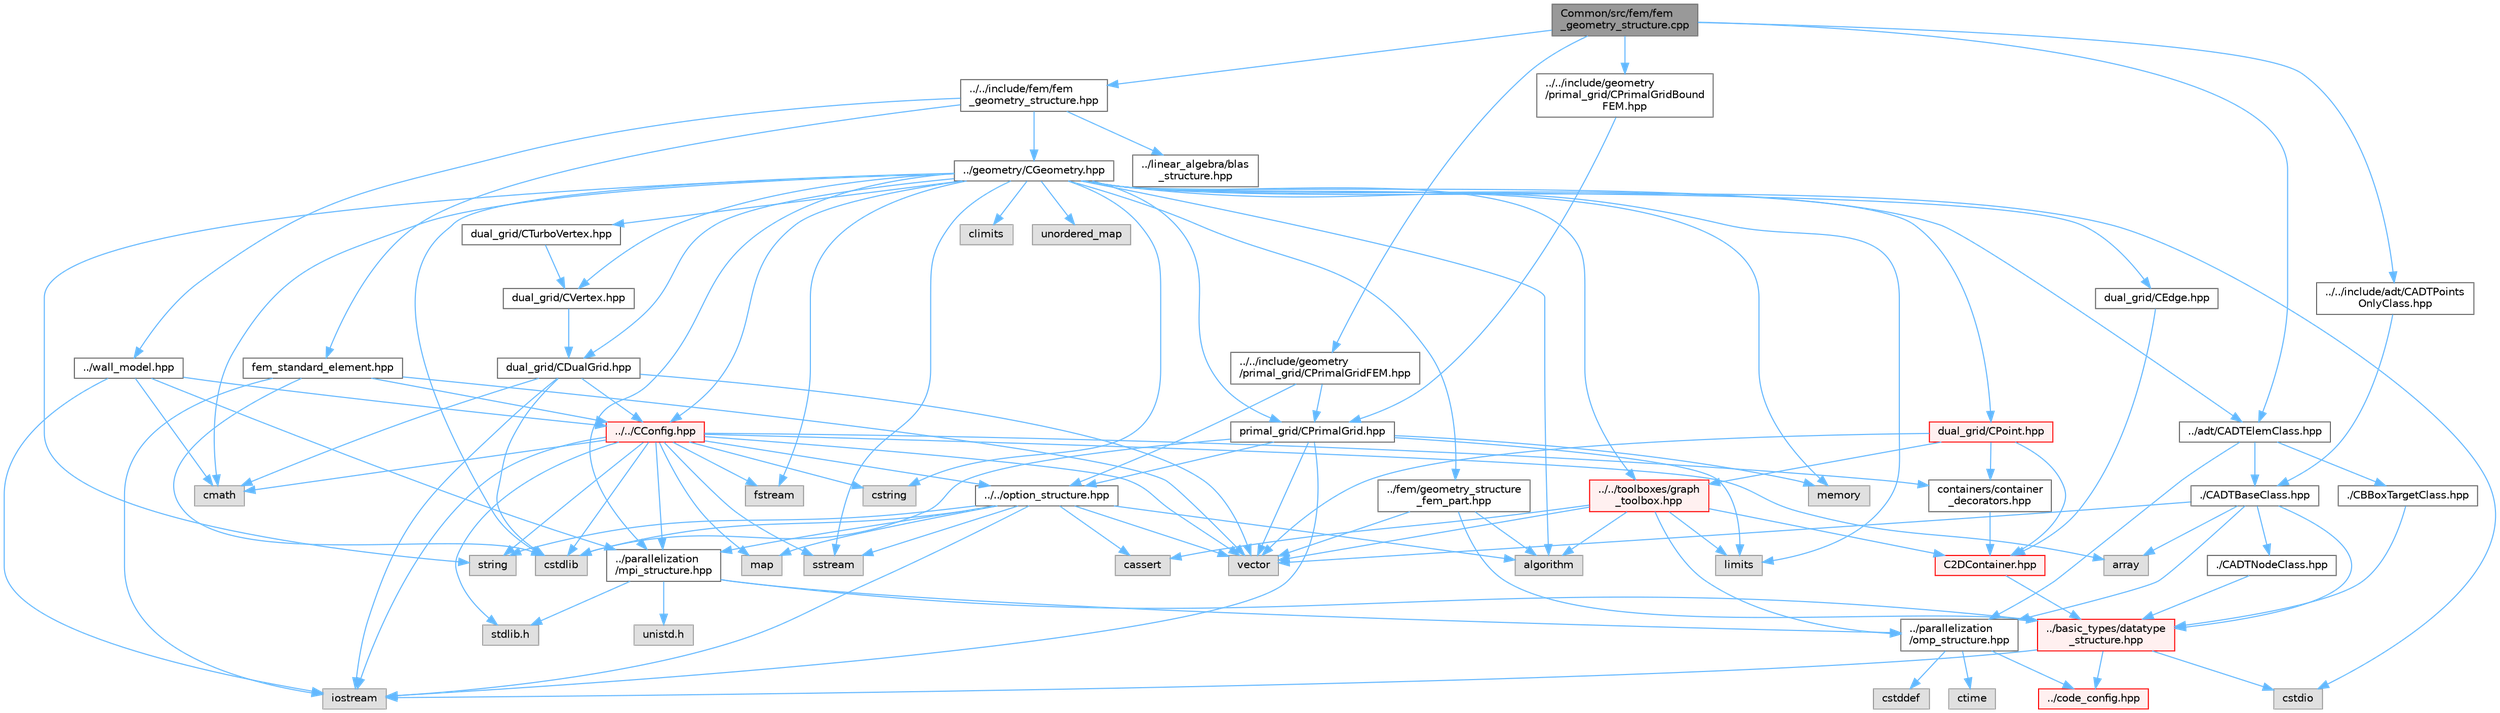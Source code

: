 digraph "Common/src/fem/fem_geometry_structure.cpp"
{
 // LATEX_PDF_SIZE
  bgcolor="transparent";
  edge [fontname=Helvetica,fontsize=10,labelfontname=Helvetica,labelfontsize=10];
  node [fontname=Helvetica,fontsize=10,shape=box,height=0.2,width=0.4];
  Node1 [id="Node000001",label="Common/src/fem/fem\l_geometry_structure.cpp",height=0.2,width=0.4,color="gray40", fillcolor="grey60", style="filled", fontcolor="black",tooltip="Functions for creating the primal grid for the FEM solver."];
  Node1 -> Node2 [id="edge1_Node000001_Node000002",color="steelblue1",style="solid",tooltip=" "];
  Node2 [id="Node000002",label="../../include/fem/fem\l_geometry_structure.hpp",height=0.2,width=0.4,color="grey40", fillcolor="white", style="filled",URL="$fem__geometry__structure_8hpp.html",tooltip="Headers of the main subroutines for creating the geometrical structure for the FEM solver...."];
  Node2 -> Node3 [id="edge2_Node000002_Node000003",color="steelblue1",style="solid",tooltip=" "];
  Node3 [id="Node000003",label="../geometry/CGeometry.hpp",height=0.2,width=0.4,color="grey40", fillcolor="white", style="filled",URL="$CGeometry_8hpp.html",tooltip="Headers of the main subroutines for creating the geometrical structure. The subroutines and functions..."];
  Node3 -> Node4 [id="edge3_Node000003_Node000004",color="steelblue1",style="solid",tooltip=" "];
  Node4 [id="Node000004",label="limits",height=0.2,width=0.4,color="grey60", fillcolor="#E0E0E0", style="filled",tooltip=" "];
  Node3 -> Node5 [id="edge4_Node000003_Node000005",color="steelblue1",style="solid",tooltip=" "];
  Node5 [id="Node000005",label="../parallelization\l/mpi_structure.hpp",height=0.2,width=0.4,color="grey40", fillcolor="white", style="filled",URL="$mpi__structure_8hpp.html",tooltip="Headers of the mpi interface for generalized datatypes. The subroutines and functions are in the mpi_..."];
  Node5 -> Node6 [id="edge5_Node000005_Node000006",color="steelblue1",style="solid",tooltip=" "];
  Node6 [id="Node000006",label="stdlib.h",height=0.2,width=0.4,color="grey60", fillcolor="#E0E0E0", style="filled",tooltip=" "];
  Node5 -> Node7 [id="edge6_Node000005_Node000007",color="steelblue1",style="solid",tooltip=" "];
  Node7 [id="Node000007",label="../basic_types/datatype\l_structure.hpp",height=0.2,width=0.4,color="red", fillcolor="#FFF0F0", style="filled",URL="$datatype__structure_8hpp.html",tooltip="Headers for generalized datatypes, defines an interface for AD types."];
  Node7 -> Node8 [id="edge7_Node000007_Node000008",color="steelblue1",style="solid",tooltip=" "];
  Node8 [id="Node000008",label="iostream",height=0.2,width=0.4,color="grey60", fillcolor="#E0E0E0", style="filled",tooltip=" "];
  Node7 -> Node10 [id="edge8_Node000007_Node000010",color="steelblue1",style="solid",tooltip=" "];
  Node10 [id="Node000010",label="cstdio",height=0.2,width=0.4,color="grey60", fillcolor="#E0E0E0", style="filled",tooltip=" "];
  Node7 -> Node11 [id="edge9_Node000007_Node000011",color="steelblue1",style="solid",tooltip=" "];
  Node11 [id="Node000011",label="../code_config.hpp",height=0.2,width=0.4,color="red", fillcolor="#FFF0F0", style="filled",URL="$code__config_8hpp.html",tooltip="Header file for collecting common macros, definitions and type configurations."];
  Node5 -> Node17 [id="edge10_Node000005_Node000017",color="steelblue1",style="solid",tooltip=" "];
  Node17 [id="Node000017",label="unistd.h",height=0.2,width=0.4,color="grey60", fillcolor="#E0E0E0", style="filled",tooltip=" "];
  Node5 -> Node14 [id="edge11_Node000005_Node000014",color="steelblue1",style="solid",tooltip=" "];
  Node14 [id="Node000014",label="../parallelization\l/omp_structure.hpp",height=0.2,width=0.4,color="grey40", fillcolor="white", style="filled",URL="$omp__structure_8hpp.html",tooltip="OpenMP interface header, provides compatibility functions if the code is built without OpenMP support..."];
  Node14 -> Node15 [id="edge12_Node000014_Node000015",color="steelblue1",style="solid",tooltip=" "];
  Node15 [id="Node000015",label="cstddef",height=0.2,width=0.4,color="grey60", fillcolor="#E0E0E0", style="filled",tooltip=" "];
  Node14 -> Node11 [id="edge13_Node000014_Node000011",color="steelblue1",style="solid",tooltip=" "];
  Node14 -> Node16 [id="edge14_Node000014_Node000016",color="steelblue1",style="solid",tooltip=" "];
  Node16 [id="Node000016",label="ctime",height=0.2,width=0.4,color="grey60", fillcolor="#E0E0E0", style="filled",tooltip=" "];
  Node3 -> Node18 [id="edge15_Node000003_Node000018",color="steelblue1",style="solid",tooltip=" "];
  Node18 [id="Node000018",label="string",height=0.2,width=0.4,color="grey60", fillcolor="#E0E0E0", style="filled",tooltip=" "];
  Node3 -> Node19 [id="edge16_Node000003_Node000019",color="steelblue1",style="solid",tooltip=" "];
  Node19 [id="Node000019",label="fstream",height=0.2,width=0.4,color="grey60", fillcolor="#E0E0E0", style="filled",tooltip=" "];
  Node3 -> Node20 [id="edge17_Node000003_Node000020",color="steelblue1",style="solid",tooltip=" "];
  Node20 [id="Node000020",label="sstream",height=0.2,width=0.4,color="grey60", fillcolor="#E0E0E0", style="filled",tooltip=" "];
  Node3 -> Node21 [id="edge18_Node000003_Node000021",color="steelblue1",style="solid",tooltip=" "];
  Node21 [id="Node000021",label="cmath",height=0.2,width=0.4,color="grey60", fillcolor="#E0E0E0", style="filled",tooltip=" "];
  Node3 -> Node22 [id="edge19_Node000003_Node000022",color="steelblue1",style="solid",tooltip=" "];
  Node22 [id="Node000022",label="algorithm",height=0.2,width=0.4,color="grey60", fillcolor="#E0E0E0", style="filled",tooltip=" "];
  Node3 -> Node23 [id="edge20_Node000003_Node000023",color="steelblue1",style="solid",tooltip=" "];
  Node23 [id="Node000023",label="cstring",height=0.2,width=0.4,color="grey60", fillcolor="#E0E0E0", style="filled",tooltip=" "];
  Node3 -> Node10 [id="edge21_Node000003_Node000010",color="steelblue1",style="solid",tooltip=" "];
  Node3 -> Node24 [id="edge22_Node000003_Node000024",color="steelblue1",style="solid",tooltip=" "];
  Node24 [id="Node000024",label="cstdlib",height=0.2,width=0.4,color="grey60", fillcolor="#E0E0E0", style="filled",tooltip=" "];
  Node3 -> Node25 [id="edge23_Node000003_Node000025",color="steelblue1",style="solid",tooltip=" "];
  Node25 [id="Node000025",label="climits",height=0.2,width=0.4,color="grey60", fillcolor="#E0E0E0", style="filled",tooltip=" "];
  Node3 -> Node26 [id="edge24_Node000003_Node000026",color="steelblue1",style="solid",tooltip=" "];
  Node26 [id="Node000026",label="memory",height=0.2,width=0.4,color="grey60", fillcolor="#E0E0E0", style="filled",tooltip=" "];
  Node3 -> Node27 [id="edge25_Node000003_Node000027",color="steelblue1",style="solid",tooltip=" "];
  Node27 [id="Node000027",label="unordered_map",height=0.2,width=0.4,color="grey60", fillcolor="#E0E0E0", style="filled",tooltip=" "];
  Node3 -> Node28 [id="edge26_Node000003_Node000028",color="steelblue1",style="solid",tooltip=" "];
  Node28 [id="Node000028",label="primal_grid/CPrimalGrid.hpp",height=0.2,width=0.4,color="grey40", fillcolor="white", style="filled",URL="$CPrimalGrid_8hpp.html",tooltip="Headers of the main subroutines for storing the primal grid structure. The subroutines and functions ..."];
  Node28 -> Node8 [id="edge27_Node000028_Node000008",color="steelblue1",style="solid",tooltip=" "];
  Node28 -> Node29 [id="edge28_Node000028_Node000029",color="steelblue1",style="solid",tooltip=" "];
  Node29 [id="Node000029",label="vector",height=0.2,width=0.4,color="grey60", fillcolor="#E0E0E0", style="filled",tooltip=" "];
  Node28 -> Node4 [id="edge29_Node000028_Node000004",color="steelblue1",style="solid",tooltip=" "];
  Node28 -> Node24 [id="edge30_Node000028_Node000024",color="steelblue1",style="solid",tooltip=" "];
  Node28 -> Node26 [id="edge31_Node000028_Node000026",color="steelblue1",style="solid",tooltip=" "];
  Node28 -> Node30 [id="edge32_Node000028_Node000030",color="steelblue1",style="solid",tooltip=" "];
  Node30 [id="Node000030",label="../../option_structure.hpp",height=0.2,width=0.4,color="grey40", fillcolor="white", style="filled",URL="$option__structure_8hpp.html",tooltip="Defines classes for referencing options for easy input in CConfig."];
  Node30 -> Node5 [id="edge33_Node000030_Node000005",color="steelblue1",style="solid",tooltip=" "];
  Node30 -> Node8 [id="edge34_Node000030_Node000008",color="steelblue1",style="solid",tooltip=" "];
  Node30 -> Node20 [id="edge35_Node000030_Node000020",color="steelblue1",style="solid",tooltip=" "];
  Node30 -> Node18 [id="edge36_Node000030_Node000018",color="steelblue1",style="solid",tooltip=" "];
  Node30 -> Node29 [id="edge37_Node000030_Node000029",color="steelblue1",style="solid",tooltip=" "];
  Node30 -> Node31 [id="edge38_Node000030_Node000031",color="steelblue1",style="solid",tooltip=" "];
  Node31 [id="Node000031",label="map",height=0.2,width=0.4,color="grey60", fillcolor="#E0E0E0", style="filled",tooltip=" "];
  Node30 -> Node24 [id="edge39_Node000030_Node000024",color="steelblue1",style="solid",tooltip=" "];
  Node30 -> Node22 [id="edge40_Node000030_Node000022",color="steelblue1",style="solid",tooltip=" "];
  Node30 -> Node32 [id="edge41_Node000030_Node000032",color="steelblue1",style="solid",tooltip=" "];
  Node32 [id="Node000032",label="cassert",height=0.2,width=0.4,color="grey60", fillcolor="#E0E0E0", style="filled",tooltip=" "];
  Node3 -> Node33 [id="edge42_Node000003_Node000033",color="steelblue1",style="solid",tooltip=" "];
  Node33 [id="Node000033",label="dual_grid/CDualGrid.hpp",height=0.2,width=0.4,color="grey40", fillcolor="white", style="filled",URL="$CDualGrid_8hpp.html",tooltip="Headers of the main subroutines for doing the complete dual grid structure. The subroutines and funct..."];
  Node33 -> Node21 [id="edge43_Node000033_Node000021",color="steelblue1",style="solid",tooltip=" "];
  Node33 -> Node8 [id="edge44_Node000033_Node000008",color="steelblue1",style="solid",tooltip=" "];
  Node33 -> Node24 [id="edge45_Node000033_Node000024",color="steelblue1",style="solid",tooltip=" "];
  Node33 -> Node29 [id="edge46_Node000033_Node000029",color="steelblue1",style="solid",tooltip=" "];
  Node33 -> Node34 [id="edge47_Node000033_Node000034",color="steelblue1",style="solid",tooltip=" "];
  Node34 [id="Node000034",label="../../CConfig.hpp",height=0.2,width=0.4,color="red", fillcolor="#FFF0F0", style="filled",URL="$CConfig_8hpp.html",tooltip="All the information about the definition of the physical problem. The subroutines and functions are i..."];
  Node34 -> Node5 [id="edge48_Node000034_Node000005",color="steelblue1",style="solid",tooltip=" "];
  Node34 -> Node8 [id="edge49_Node000034_Node000008",color="steelblue1",style="solid",tooltip=" "];
  Node34 -> Node24 [id="edge50_Node000034_Node000024",color="steelblue1",style="solid",tooltip=" "];
  Node34 -> Node19 [id="edge51_Node000034_Node000019",color="steelblue1",style="solid",tooltip=" "];
  Node34 -> Node20 [id="edge52_Node000034_Node000020",color="steelblue1",style="solid",tooltip=" "];
  Node34 -> Node18 [id="edge53_Node000034_Node000018",color="steelblue1",style="solid",tooltip=" "];
  Node34 -> Node23 [id="edge54_Node000034_Node000023",color="steelblue1",style="solid",tooltip=" "];
  Node34 -> Node29 [id="edge55_Node000034_Node000029",color="steelblue1",style="solid",tooltip=" "];
  Node34 -> Node35 [id="edge56_Node000034_Node000035",color="steelblue1",style="solid",tooltip=" "];
  Node35 [id="Node000035",label="array",height=0.2,width=0.4,color="grey60", fillcolor="#E0E0E0", style="filled",tooltip=" "];
  Node34 -> Node6 [id="edge57_Node000034_Node000006",color="steelblue1",style="solid",tooltip=" "];
  Node34 -> Node21 [id="edge58_Node000034_Node000021",color="steelblue1",style="solid",tooltip=" "];
  Node34 -> Node31 [id="edge59_Node000034_Node000031",color="steelblue1",style="solid",tooltip=" "];
  Node34 -> Node30 [id="edge60_Node000034_Node000030",color="steelblue1",style="solid",tooltip=" "];
  Node34 -> Node37 [id="edge61_Node000034_Node000037",color="steelblue1",style="solid",tooltip=" "];
  Node37 [id="Node000037",label="containers/container\l_decorators.hpp",height=0.2,width=0.4,color="grey40", fillcolor="white", style="filled",URL="$container__decorators_8hpp.html",tooltip="Collection of small classes that decorate C2DContainer to augment its functionality,..."];
  Node37 -> Node38 [id="edge62_Node000037_Node000038",color="steelblue1",style="solid",tooltip=" "];
  Node38 [id="Node000038",label="C2DContainer.hpp",height=0.2,width=0.4,color="red", fillcolor="#FFF0F0", style="filled",URL="$C2DContainer_8hpp.html",tooltip="A templated vector/matrix object."];
  Node38 -> Node7 [id="edge63_Node000038_Node000007",color="steelblue1",style="solid",tooltip=" "];
  Node3 -> Node47 [id="edge64_Node000003_Node000047",color="steelblue1",style="solid",tooltip=" "];
  Node47 [id="Node000047",label="dual_grid/CPoint.hpp",height=0.2,width=0.4,color="red", fillcolor="#FFF0F0", style="filled",URL="$CPoint_8hpp.html",tooltip="Declaration of the point class that stores geometric and adjacency information for dual control volum..."];
  Node47 -> Node38 [id="edge65_Node000047_Node000038",color="steelblue1",style="solid",tooltip=" "];
  Node47 -> Node37 [id="edge66_Node000047_Node000037",color="steelblue1",style="solid",tooltip=" "];
  Node47 -> Node48 [id="edge67_Node000047_Node000048",color="steelblue1",style="solid",tooltip=" "];
  Node48 [id="Node000048",label="../../toolboxes/graph\l_toolbox.hpp",height=0.2,width=0.4,color="red", fillcolor="#FFF0F0", style="filled",URL="$graph__toolbox_8hpp.html",tooltip="Functions and classes to build/represent sparse graphs or sparse patterns."];
  Node48 -> Node38 [id="edge68_Node000048_Node000038",color="steelblue1",style="solid",tooltip=" "];
  Node48 -> Node14 [id="edge69_Node000048_Node000014",color="steelblue1",style="solid",tooltip=" "];
  Node48 -> Node29 [id="edge70_Node000048_Node000029",color="steelblue1",style="solid",tooltip=" "];
  Node48 -> Node4 [id="edge71_Node000048_Node000004",color="steelblue1",style="solid",tooltip=" "];
  Node48 -> Node32 [id="edge72_Node000048_Node000032",color="steelblue1",style="solid",tooltip=" "];
  Node48 -> Node22 [id="edge73_Node000048_Node000022",color="steelblue1",style="solid",tooltip=" "];
  Node47 -> Node29 [id="edge74_Node000047_Node000029",color="steelblue1",style="solid",tooltip=" "];
  Node3 -> Node52 [id="edge75_Node000003_Node000052",color="steelblue1",style="solid",tooltip=" "];
  Node52 [id="Node000052",label="dual_grid/CEdge.hpp",height=0.2,width=0.4,color="grey40", fillcolor="white", style="filled",URL="$CEdge_8hpp.html",tooltip="Declaration of the edge class CEdge.cpp file."];
  Node52 -> Node38 [id="edge76_Node000052_Node000038",color="steelblue1",style="solid",tooltip=" "];
  Node3 -> Node53 [id="edge77_Node000003_Node000053",color="steelblue1",style="solid",tooltip=" "];
  Node53 [id="Node000053",label="dual_grid/CVertex.hpp",height=0.2,width=0.4,color="grey40", fillcolor="white", style="filled",URL="$CVertex_8hpp.html",tooltip="Headers of the main subroutines for doing the complete dual grid structure. The subroutines and funct..."];
  Node53 -> Node33 [id="edge78_Node000053_Node000033",color="steelblue1",style="solid",tooltip=" "];
  Node3 -> Node54 [id="edge79_Node000003_Node000054",color="steelblue1",style="solid",tooltip=" "];
  Node54 [id="Node000054",label="dual_grid/CTurboVertex.hpp",height=0.2,width=0.4,color="grey40", fillcolor="white", style="filled",URL="$CTurboVertex_8hpp.html",tooltip="Headers of the main subroutines for doing the complete dual grid structure. The subroutines and funct..."];
  Node54 -> Node53 [id="edge80_Node000054_Node000053",color="steelblue1",style="solid",tooltip=" "];
  Node3 -> Node34 [id="edge81_Node000003_Node000034",color="steelblue1",style="solid",tooltip=" "];
  Node3 -> Node55 [id="edge82_Node000003_Node000055",color="steelblue1",style="solid",tooltip=" "];
  Node55 [id="Node000055",label="../fem/geometry_structure\l_fem_part.hpp",height=0.2,width=0.4,color="grey40", fillcolor="white", style="filled",URL="$geometry__structure__fem__part_8hpp.html",tooltip="Helper classes for the Fluid FEM solver."];
  Node55 -> Node7 [id="edge83_Node000055_Node000007",color="steelblue1",style="solid",tooltip=" "];
  Node55 -> Node29 [id="edge84_Node000055_Node000029",color="steelblue1",style="solid",tooltip=" "];
  Node55 -> Node22 [id="edge85_Node000055_Node000022",color="steelblue1",style="solid",tooltip=" "];
  Node3 -> Node48 [id="edge86_Node000003_Node000048",color="steelblue1",style="solid",tooltip=" "];
  Node3 -> Node56 [id="edge87_Node000003_Node000056",color="steelblue1",style="solid",tooltip=" "];
  Node56 [id="Node000056",label="../adt/CADTElemClass.hpp",height=0.2,width=0.4,color="grey40", fillcolor="white", style="filled",URL="$CADTElemClass_8hpp.html",tooltip="Class for storing an ADT of (linear) elements in an arbitrary number of dimensions."];
  Node56 -> Node57 [id="edge88_Node000056_Node000057",color="steelblue1",style="solid",tooltip=" "];
  Node57 [id="Node000057",label="./CADTBaseClass.hpp",height=0.2,width=0.4,color="grey40", fillcolor="white", style="filled",URL="$CADTBaseClass_8hpp.html",tooltip="Base class for storing an ADT in an arbitrary number of dimensions."];
  Node57 -> Node29 [id="edge89_Node000057_Node000029",color="steelblue1",style="solid",tooltip=" "];
  Node57 -> Node35 [id="edge90_Node000057_Node000035",color="steelblue1",style="solid",tooltip=" "];
  Node57 -> Node7 [id="edge91_Node000057_Node000007",color="steelblue1",style="solid",tooltip=" "];
  Node57 -> Node58 [id="edge92_Node000057_Node000058",color="steelblue1",style="solid",tooltip=" "];
  Node58 [id="Node000058",label="./CADTNodeClass.hpp",height=0.2,width=0.4,color="grey40", fillcolor="white", style="filled",URL="$CADTNodeClass_8hpp.html",tooltip="Class for storing the information needed in a node of an ADT."];
  Node58 -> Node7 [id="edge93_Node000058_Node000007",color="steelblue1",style="solid",tooltip=" "];
  Node57 -> Node14 [id="edge94_Node000057_Node000014",color="steelblue1",style="solid",tooltip=" "];
  Node56 -> Node59 [id="edge95_Node000056_Node000059",color="steelblue1",style="solid",tooltip=" "];
  Node59 [id="Node000059",label="./CBBoxTargetClass.hpp",height=0.2,width=0.4,color="grey40", fillcolor="white", style="filled",URL="$CBBoxTargetClass_8hpp.html",tooltip="Class for storing the information of a possible bounding box candidate during a minimum distance sear..."];
  Node59 -> Node7 [id="edge96_Node000059_Node000007",color="steelblue1",style="solid",tooltip=" "];
  Node56 -> Node14 [id="edge97_Node000056_Node000014",color="steelblue1",style="solid",tooltip=" "];
  Node2 -> Node60 [id="edge98_Node000002_Node000060",color="steelblue1",style="solid",tooltip=" "];
  Node60 [id="Node000060",label="fem_standard_element.hpp",height=0.2,width=0.4,color="grey40", fillcolor="white", style="filled",URL="$fem__standard__element_8hpp.html",tooltip="Headers of the main functions for the FEM standard elements. The functions are in the fem_standard_el..."];
  Node60 -> Node8 [id="edge99_Node000060_Node000008",color="steelblue1",style="solid",tooltip=" "];
  Node60 -> Node29 [id="edge100_Node000060_Node000029",color="steelblue1",style="solid",tooltip=" "];
  Node60 -> Node24 [id="edge101_Node000060_Node000024",color="steelblue1",style="solid",tooltip=" "];
  Node60 -> Node34 [id="edge102_Node000060_Node000034",color="steelblue1",style="solid",tooltip=" "];
  Node2 -> Node61 [id="edge103_Node000002_Node000061",color="steelblue1",style="solid",tooltip=" "];
  Node61 [id="Node000061",label="../wall_model.hpp",height=0.2,width=0.4,color="grey40", fillcolor="white", style="filled",URL="$wall__model_8hpp.html",tooltip="Headers for the wall model functions for large eddy simulations."];
  Node61 -> Node5 [id="edge104_Node000061_Node000005",color="steelblue1",style="solid",tooltip=" "];
  Node61 -> Node34 [id="edge105_Node000061_Node000034",color="steelblue1",style="solid",tooltip=" "];
  Node61 -> Node8 [id="edge106_Node000061_Node000008",color="steelblue1",style="solid",tooltip=" "];
  Node61 -> Node21 [id="edge107_Node000061_Node000021",color="steelblue1",style="solid",tooltip=" "];
  Node2 -> Node62 [id="edge108_Node000002_Node000062",color="steelblue1",style="solid",tooltip=" "];
  Node62 [id="Node000062",label="../linear_algebra/blas\l_structure.hpp",height=0.2,width=0.4,color="grey40", fillcolor="white", style="filled",URL="$blas__structure_8hpp.html",tooltip="Include files and headers of the functions for matrix and vector operations, which are typically foun..."];
  Node1 -> Node63 [id="edge109_Node000001_Node000063",color="steelblue1",style="solid",tooltip=" "];
  Node63 [id="Node000063",label="../../include/geometry\l/primal_grid/CPrimalGridFEM.hpp",height=0.2,width=0.4,color="grey40", fillcolor="white", style="filled",URL="$CPrimalGridFEM_8hpp.html",tooltip="Headers of the main subroutines for storing the primal grid structure. The subroutines and functions ..."];
  Node63 -> Node28 [id="edge110_Node000063_Node000028",color="steelblue1",style="solid",tooltip=" "];
  Node63 -> Node30 [id="edge111_Node000063_Node000030",color="steelblue1",style="solid",tooltip=" "];
  Node1 -> Node64 [id="edge112_Node000001_Node000064",color="steelblue1",style="solid",tooltip=" "];
  Node64 [id="Node000064",label="../../include/geometry\l/primal_grid/CPrimalGridBound\lFEM.hpp",height=0.2,width=0.4,color="grey40", fillcolor="white", style="filled",URL="$CPrimalGridBoundFEM_8hpp.html",tooltip="Headers of the main subroutines for storing the primal grid structure. The subroutines and functions ..."];
  Node64 -> Node28 [id="edge113_Node000064_Node000028",color="steelblue1",style="solid",tooltip=" "];
  Node1 -> Node56 [id="edge114_Node000001_Node000056",color="steelblue1",style="solid",tooltip=" "];
  Node1 -> Node65 [id="edge115_Node000001_Node000065",color="steelblue1",style="solid",tooltip=" "];
  Node65 [id="Node000065",label="../../include/adt/CADTPoints\lOnlyClass.hpp",height=0.2,width=0.4,color="grey40", fillcolor="white", style="filled",URL="$CADTPointsOnlyClass_8hpp.html",tooltip="Class for storing an ADT of only points in an arbitrary number of dimensions."];
  Node65 -> Node57 [id="edge116_Node000065_Node000057",color="steelblue1",style="solid",tooltip=" "];
}
